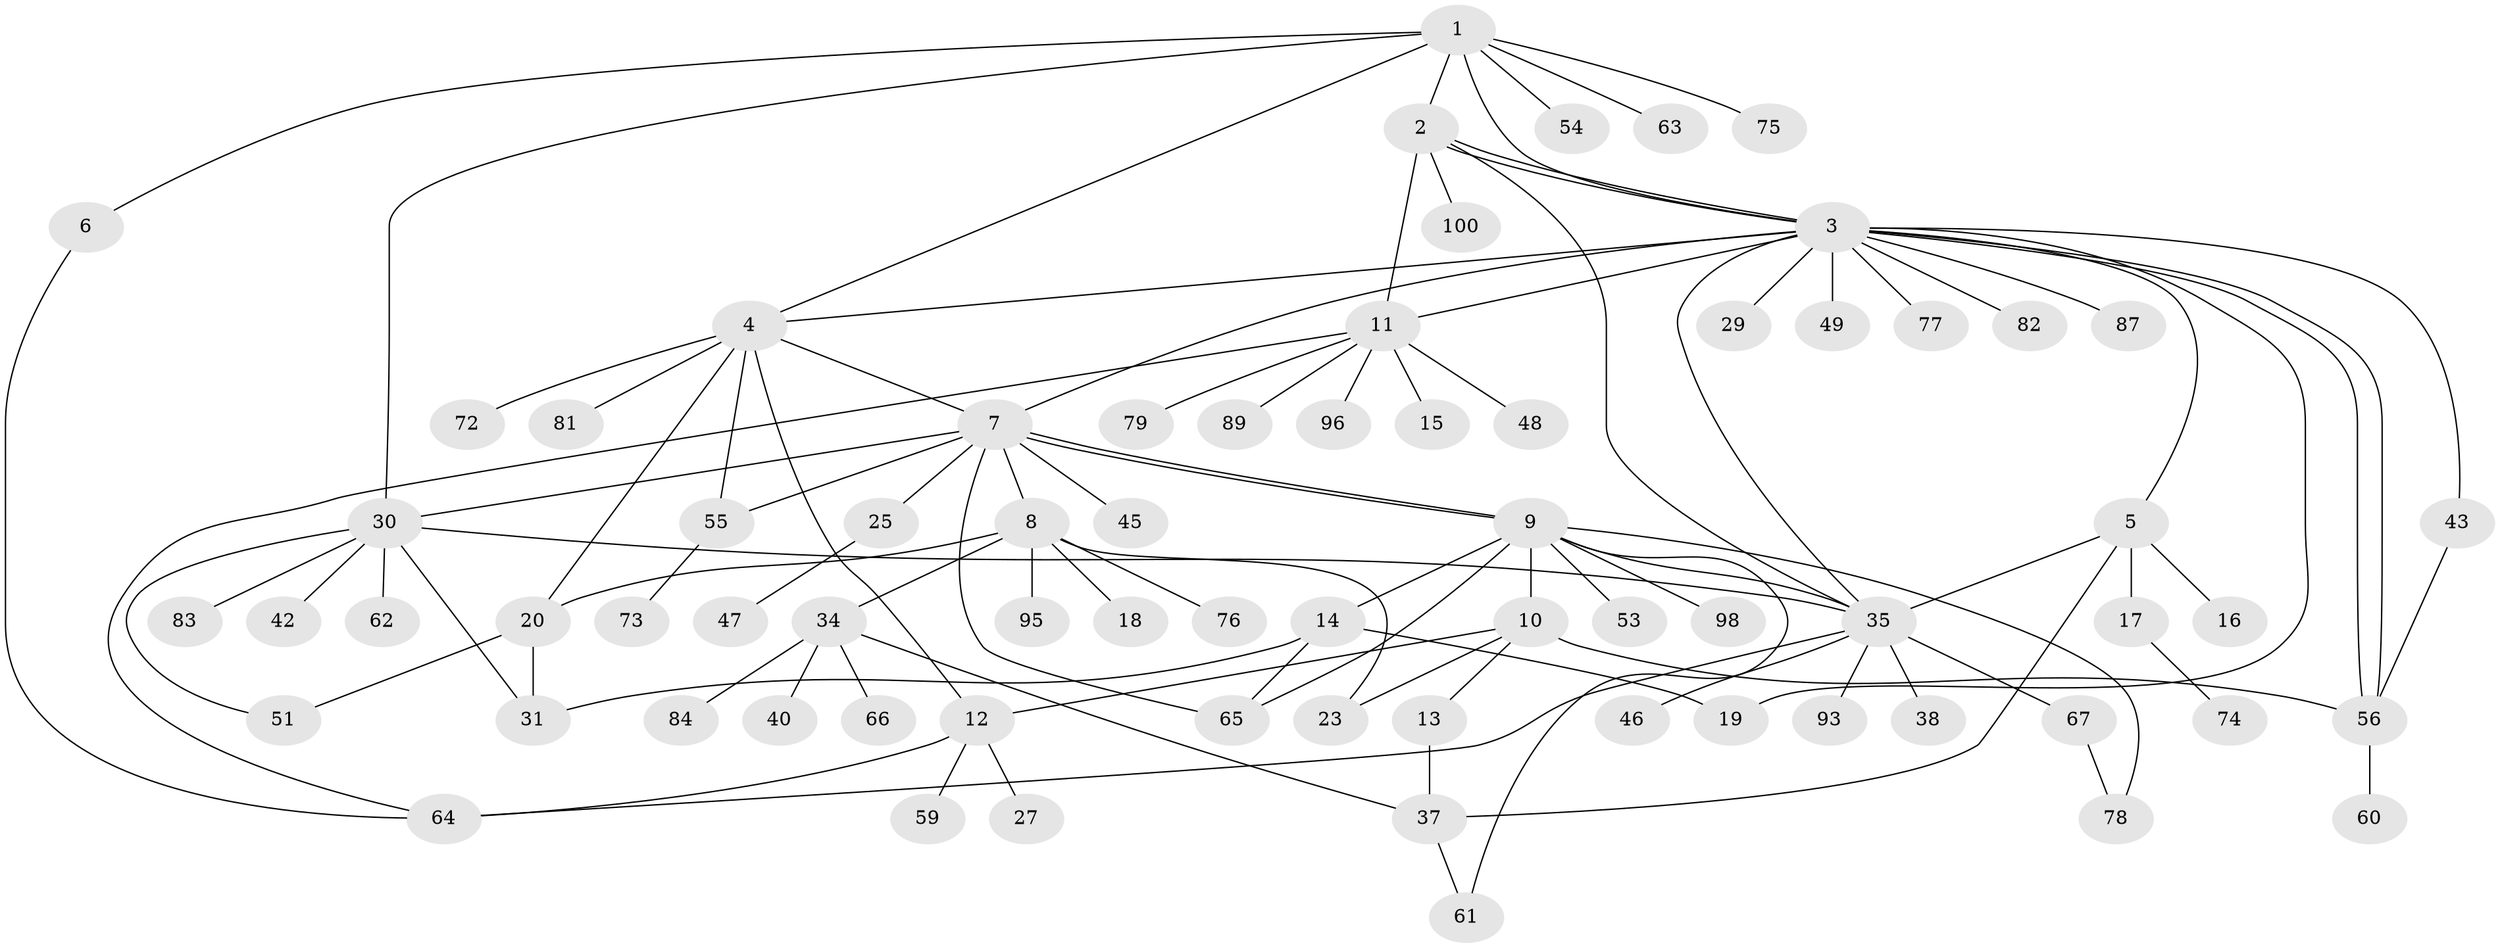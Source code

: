 // original degree distribution, {9: 0.03, 8: 0.02, 16: 0.01, 5: 0.06, 3: 0.11, 7: 0.02, 10: 0.02, 6: 0.01, 2: 0.21, 1: 0.48, 4: 0.03}
// Generated by graph-tools (version 1.1) at 2025/38/02/21/25 10:38:54]
// undirected, 71 vertices, 101 edges
graph export_dot {
graph [start="1"]
  node [color=gray90,style=filled];
  1 [super="+58"];
  2 [super="+33"];
  3 [super="+28"];
  4 [super="+26"];
  5 [super="+50"];
  6 [super="+68"];
  7 [super="+21"];
  8 [super="+22"];
  9;
  10 [super="+86"];
  11 [super="+32"];
  12 [super="+52"];
  13 [super="+94"];
  14 [super="+88"];
  15 [super="+70"];
  16;
  17 [super="+57"];
  18;
  19;
  20 [super="+36"];
  23 [super="+24"];
  25;
  27;
  29;
  30 [super="+80"];
  31 [super="+39"];
  34 [super="+44"];
  35 [super="+41"];
  37 [super="+97"];
  38;
  40;
  42 [super="+85"];
  43;
  45;
  46;
  47;
  48;
  49;
  51 [super="+99"];
  53 [super="+69"];
  54;
  55;
  56 [super="+91"];
  59;
  60;
  61 [super="+92"];
  62;
  63;
  64;
  65;
  66;
  67 [super="+71"];
  72;
  73;
  74;
  75;
  76;
  77 [super="+90"];
  78;
  79;
  81;
  82;
  83;
  84;
  87;
  89;
  93;
  95;
  96;
  98;
  100;
  1 -- 2;
  1 -- 3;
  1 -- 4;
  1 -- 6;
  1 -- 30;
  1 -- 54;
  1 -- 63;
  1 -- 75;
  2 -- 3;
  2 -- 3;
  2 -- 11 [weight=2];
  2 -- 35;
  2 -- 100;
  3 -- 4;
  3 -- 5;
  3 -- 7;
  3 -- 11;
  3 -- 19;
  3 -- 29;
  3 -- 35;
  3 -- 43;
  3 -- 49;
  3 -- 56;
  3 -- 56;
  3 -- 87;
  3 -- 82;
  3 -- 77;
  4 -- 20;
  4 -- 72;
  4 -- 81;
  4 -- 7;
  4 -- 55;
  4 -- 12;
  5 -- 16;
  5 -- 17;
  5 -- 37;
  5 -- 35;
  6 -- 64;
  7 -- 8;
  7 -- 9;
  7 -- 9;
  7 -- 30;
  7 -- 55;
  7 -- 65;
  7 -- 25;
  7 -- 45;
  8 -- 18;
  8 -- 20;
  8 -- 23;
  8 -- 34;
  8 -- 95;
  8 -- 76;
  9 -- 10;
  9 -- 14;
  9 -- 53;
  9 -- 61;
  9 -- 65;
  9 -- 78;
  9 -- 98;
  9 -- 35;
  10 -- 12;
  10 -- 13;
  10 -- 56;
  10 -- 23;
  11 -- 15;
  11 -- 64;
  11 -- 79;
  11 -- 89;
  11 -- 48;
  11 -- 96;
  12 -- 27;
  12 -- 64;
  12 -- 59;
  13 -- 37;
  14 -- 19;
  14 -- 65;
  14 -- 31;
  17 -- 74;
  20 -- 31;
  20 -- 51;
  25 -- 47;
  30 -- 31;
  30 -- 35;
  30 -- 42;
  30 -- 51;
  30 -- 62;
  30 -- 83;
  34 -- 37;
  34 -- 40;
  34 -- 84;
  34 -- 66;
  35 -- 38;
  35 -- 46;
  35 -- 64;
  35 -- 67;
  35 -- 93;
  37 -- 61;
  43 -- 56;
  55 -- 73;
  56 -- 60;
  67 -- 78;
}
